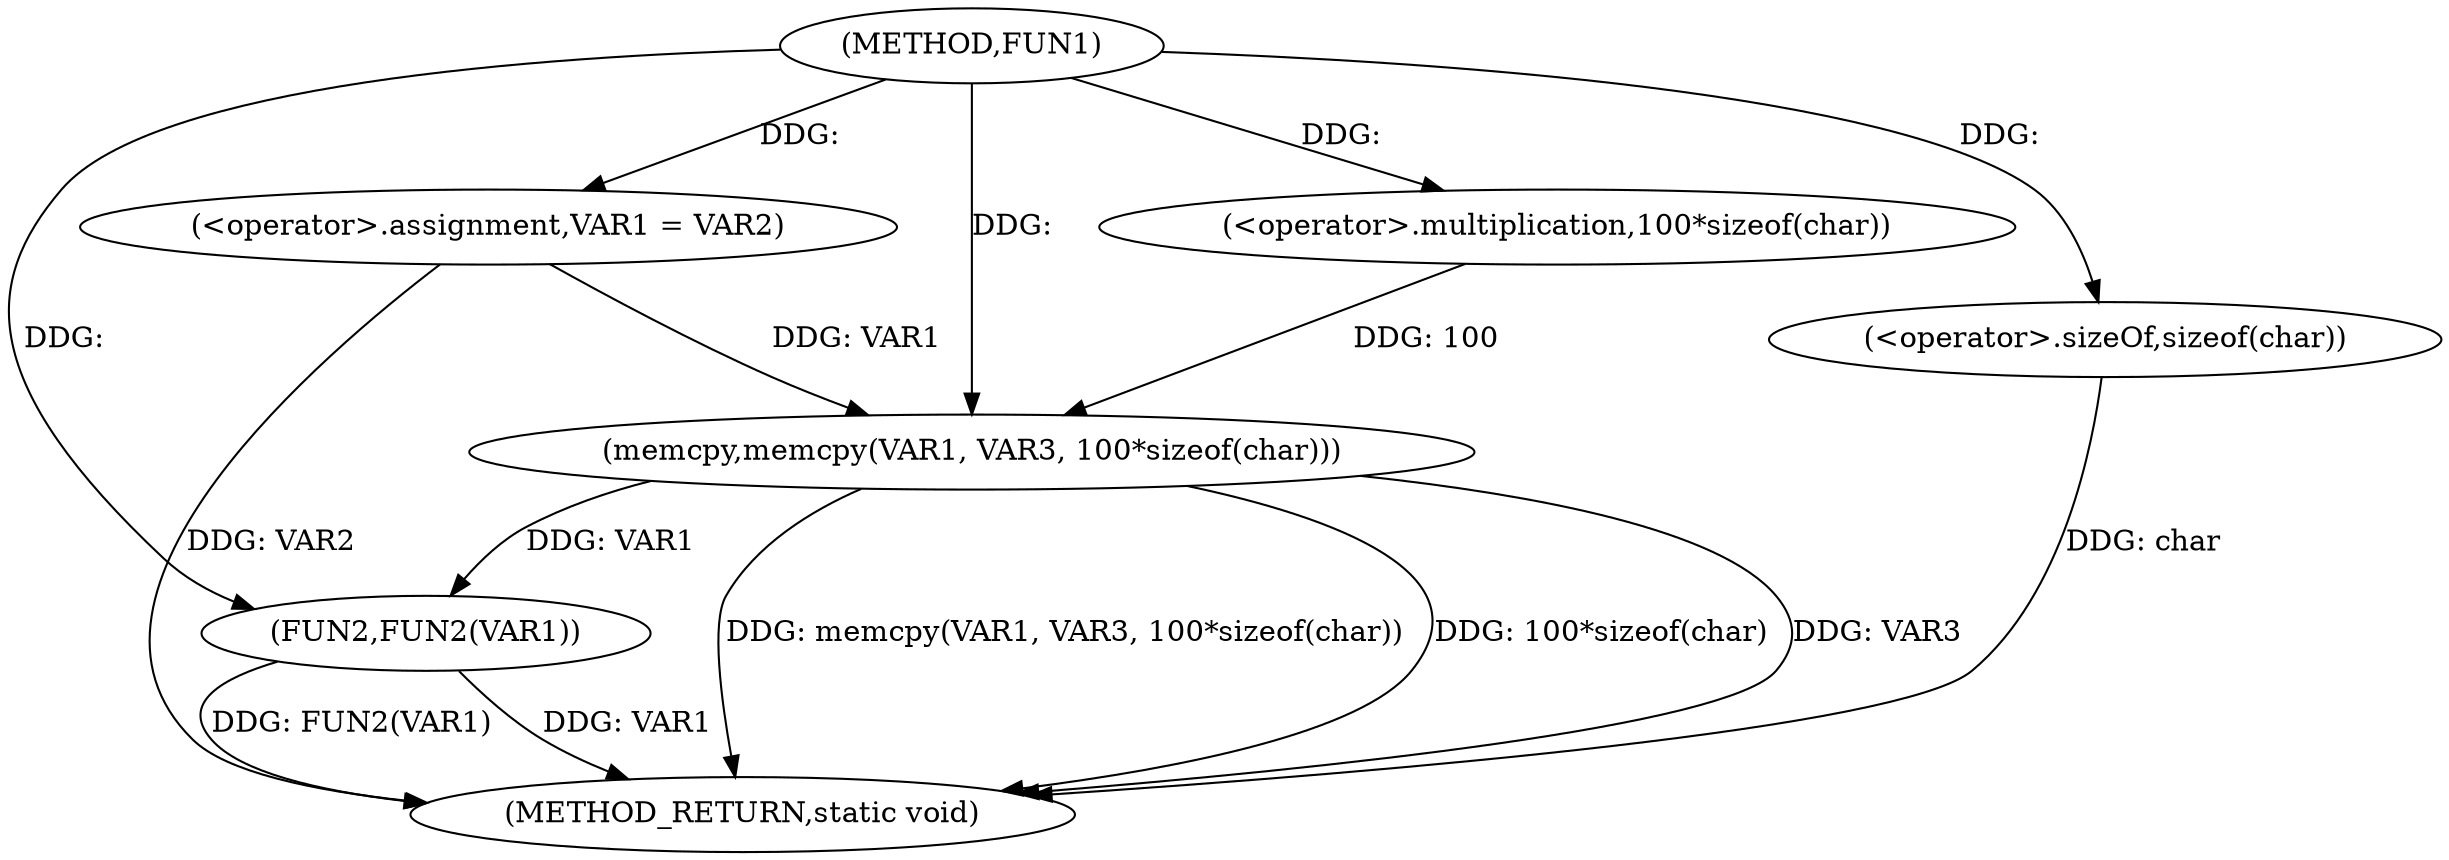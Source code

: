 digraph FUN1 {  
"1000100" [label = "(METHOD,FUN1)" ]
"1000118" [label = "(METHOD_RETURN,static void)" ]
"1000104" [label = "(<operator>.assignment,VAR1 = VAR2)" ]
"1000109" [label = "(memcpy,memcpy(VAR1, VAR3, 100*sizeof(char)))" ]
"1000112" [label = "(<operator>.multiplication,100*sizeof(char))" ]
"1000114" [label = "(<operator>.sizeOf,sizeof(char))" ]
"1000116" [label = "(FUN2,FUN2(VAR1))" ]
  "1000116" -> "1000118"  [ label = "DDG: VAR1"] 
  "1000114" -> "1000118"  [ label = "DDG: char"] 
  "1000109" -> "1000118"  [ label = "DDG: 100*sizeof(char)"] 
  "1000109" -> "1000118"  [ label = "DDG: VAR3"] 
  "1000116" -> "1000118"  [ label = "DDG: FUN2(VAR1)"] 
  "1000104" -> "1000118"  [ label = "DDG: VAR2"] 
  "1000109" -> "1000118"  [ label = "DDG: memcpy(VAR1, VAR3, 100*sizeof(char))"] 
  "1000100" -> "1000104"  [ label = "DDG: "] 
  "1000104" -> "1000109"  [ label = "DDG: VAR1"] 
  "1000100" -> "1000109"  [ label = "DDG: "] 
  "1000112" -> "1000109"  [ label = "DDG: 100"] 
  "1000100" -> "1000112"  [ label = "DDG: "] 
  "1000100" -> "1000114"  [ label = "DDG: "] 
  "1000109" -> "1000116"  [ label = "DDG: VAR1"] 
  "1000100" -> "1000116"  [ label = "DDG: "] 
}
